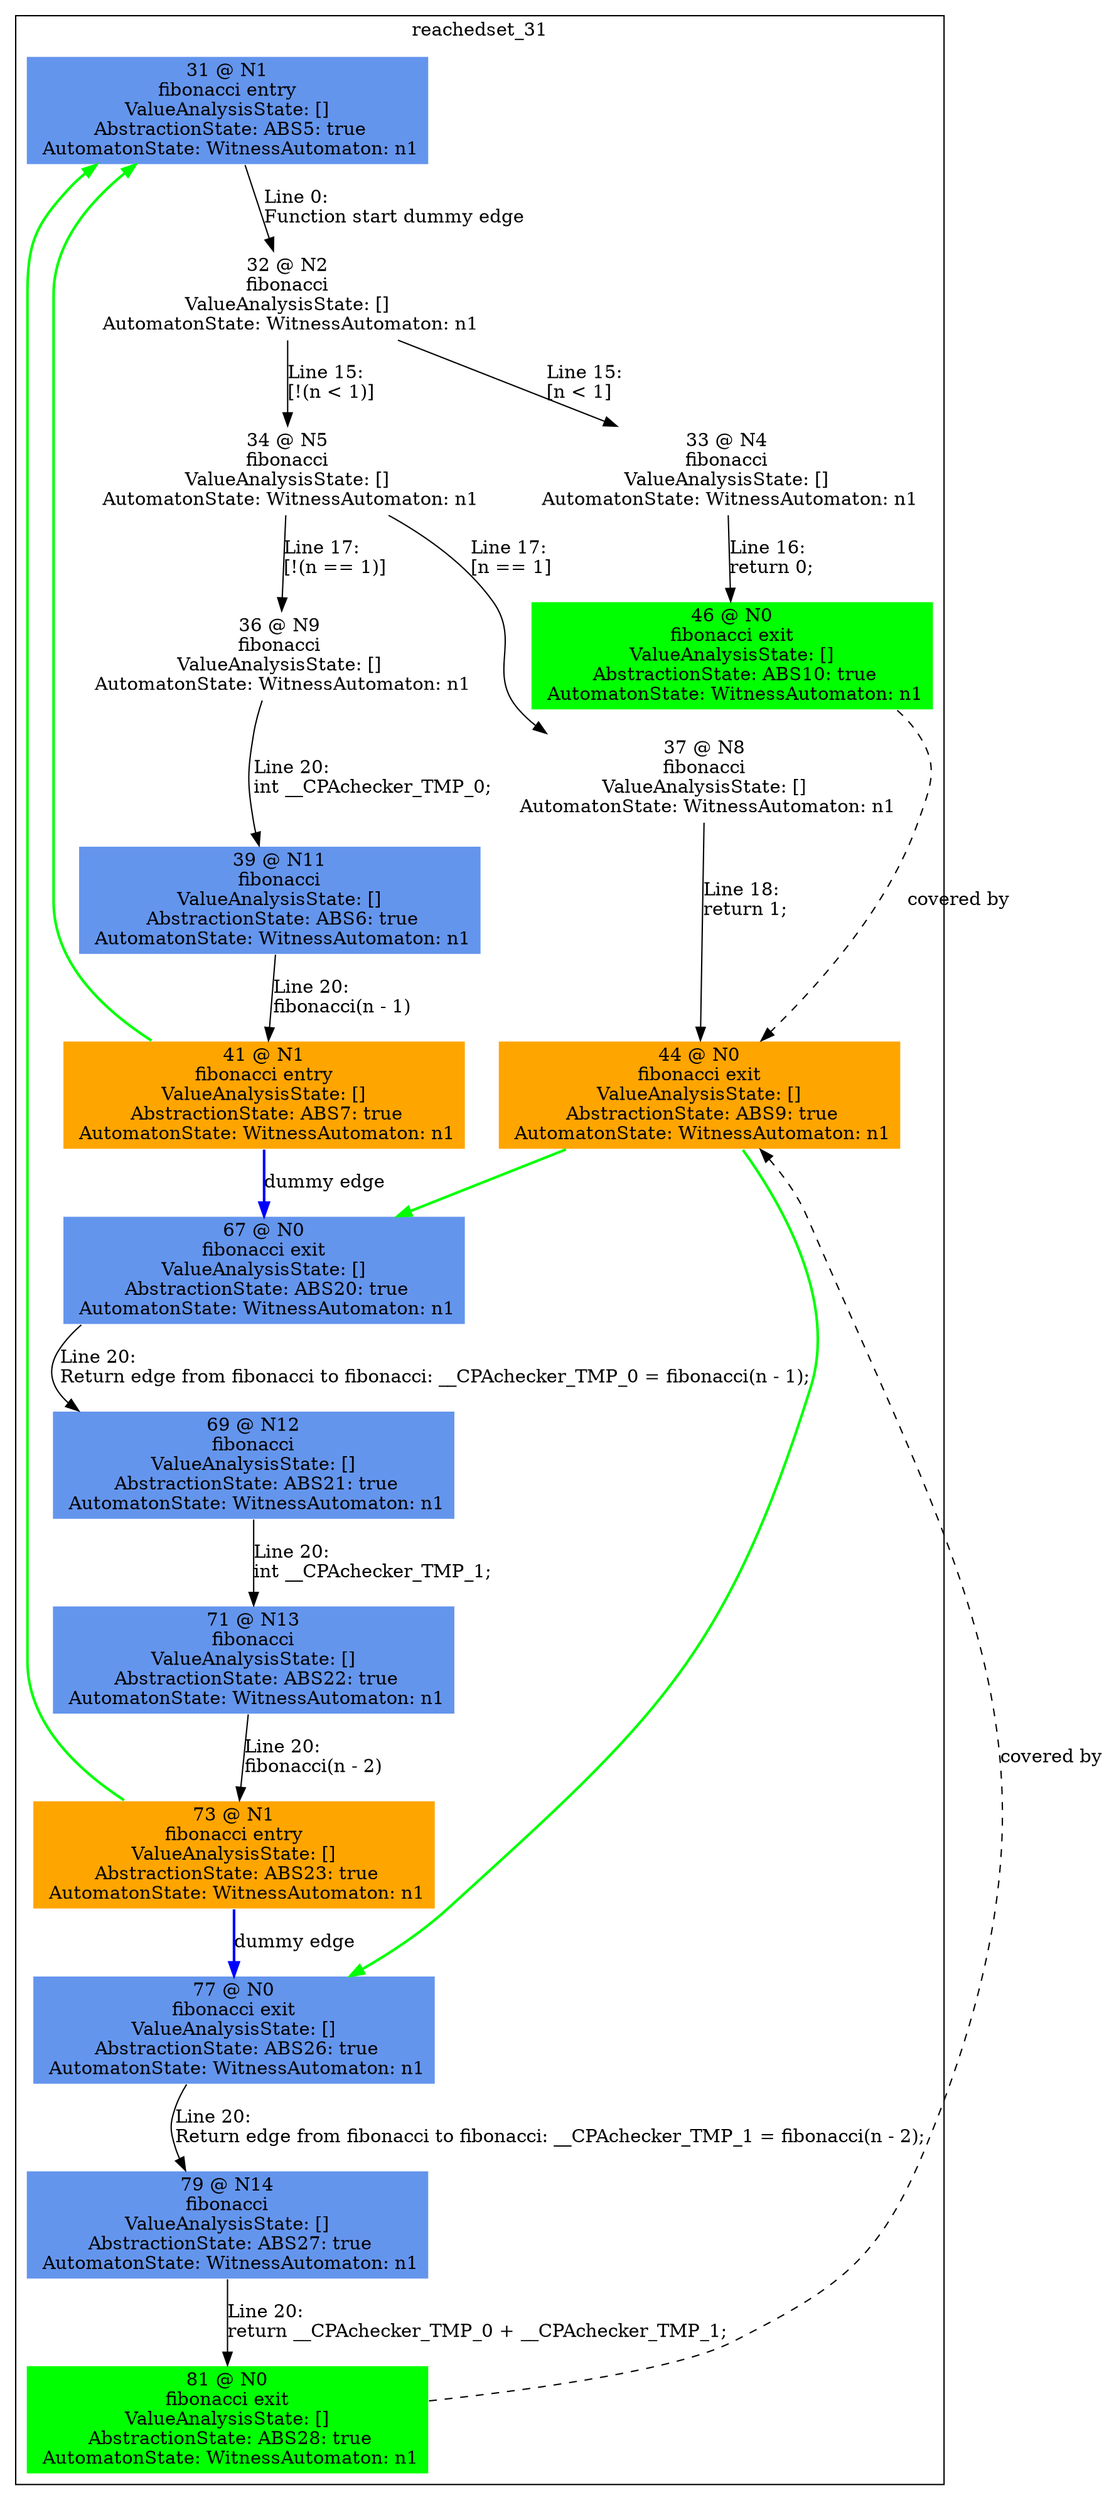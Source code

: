 digraph ARG {
node [style="filled" shape="box" color="white"]
subgraph cluster_31 {
label="reachedset_31"
31 [fillcolor="cornflowerblue" label="31 @ N1\nfibonacci entry\nValueAnalysisState: []\n AbstractionState: ABS5: true\n AutomatonState: WitnessAutomaton: n1\n" id="31"]
32 [label="32 @ N2\nfibonacci\nValueAnalysisState: []\n AutomatonState: WitnessAutomaton: n1\n" id="32"]
34 [label="34 @ N5\nfibonacci\nValueAnalysisState: []\n AutomatonState: WitnessAutomaton: n1\n" id="34"]
37 [label="37 @ N8\nfibonacci\nValueAnalysisState: []\n AutomatonState: WitnessAutomaton: n1\n" id="37"]
44 [fillcolor="orange" label="44 @ N0\nfibonacci exit\nValueAnalysisState: []\n AbstractionState: ABS9: true\n AutomatonState: WitnessAutomaton: n1\n" id="44"]
36 [label="36 @ N9\nfibonacci\nValueAnalysisState: []\n AutomatonState: WitnessAutomaton: n1\n" id="36"]
39 [fillcolor="cornflowerblue" label="39 @ N11\nfibonacci\nValueAnalysisState: []\n AbstractionState: ABS6: true\n AutomatonState: WitnessAutomaton: n1\n" id="39"]
41 [fillcolor="orange" label="41 @ N1\nfibonacci entry\nValueAnalysisState: []\n AbstractionState: ABS7: true\n AutomatonState: WitnessAutomaton: n1\n" id="41"]
67 [fillcolor="cornflowerblue" label="67 @ N0\nfibonacci exit\nValueAnalysisState: []\n AbstractionState: ABS20: true\n AutomatonState: WitnessAutomaton: n1\n" id="67"]
69 [fillcolor="cornflowerblue" label="69 @ N12\nfibonacci\nValueAnalysisState: []\n AbstractionState: ABS21: true\n AutomatonState: WitnessAutomaton: n1\n" id="69"]
71 [fillcolor="cornflowerblue" label="71 @ N13\nfibonacci\nValueAnalysisState: []\n AbstractionState: ABS22: true\n AutomatonState: WitnessAutomaton: n1\n" id="71"]
73 [fillcolor="orange" label="73 @ N1\nfibonacci entry\nValueAnalysisState: []\n AbstractionState: ABS23: true\n AutomatonState: WitnessAutomaton: n1\n" id="73"]
77 [fillcolor="cornflowerblue" label="77 @ N0\nfibonacci exit\nValueAnalysisState: []\n AbstractionState: ABS26: true\n AutomatonState: WitnessAutomaton: n1\n" id="77"]
79 [fillcolor="cornflowerblue" label="79 @ N14\nfibonacci\nValueAnalysisState: []\n AbstractionState: ABS27: true\n AutomatonState: WitnessAutomaton: n1\n" id="79"]
81 [fillcolor="green" label="81 @ N0\nfibonacci exit\nValueAnalysisState: []\n AbstractionState: ABS28: true\n AutomatonState: WitnessAutomaton: n1\n" id="81"]
33 [label="33 @ N4\nfibonacci\nValueAnalysisState: []\n AutomatonState: WitnessAutomaton: n1\n" id="33"]
46 [fillcolor="green" label="46 @ N0\nfibonacci exit\nValueAnalysisState: []\n AbstractionState: ABS10: true\n AutomatonState: WitnessAutomaton: n1\n" id="46"]
31 -> 32 [label="Line 0: \lFunction start dummy edge\l" id="31 -> 32"]
32 -> 33 [label="Line 15: \l[n < 1]\l" id="32 -> 33"]
32 -> 34 [label="Line 15: \l[!(n < 1)]\l" id="32 -> 34"]
34 -> 36 [label="Line 17: \l[!(n == 1)]\l" id="34 -> 36"]
34 -> 37 [label="Line 17: \l[n == 1]\l" id="34 -> 37"]
37 -> 44 [label="Line 18: \lreturn 1;\l" id="37 -> 44"]
46 -> 44 [style="dashed" weight="0" label="covered by"]
81 -> 44 [style="dashed" weight="0" label="covered by"]
36 -> 39 [label="Line 20: \lint __CPAchecker_TMP_0;\l" id="36 -> 39"]
39 -> 41 [label="Line 20: \lfibonacci(n - 1)\l" id="39 -> 41"]
41 -> 67 [style="bold" color="blue" label="dummy edge" id="41 -> 67"]
67 -> 69 [label="Line 20: \lReturn edge from fibonacci to fibonacci: __CPAchecker_TMP_0 = fibonacci(n - 1);\l" id="67 -> 69"]
69 -> 71 [label="Line 20: \lint __CPAchecker_TMP_1;\l" id="69 -> 71"]
71 -> 73 [label="Line 20: \lfibonacci(n - 2)\l" id="71 -> 73"]
73 -> 77 [style="bold" color="blue" label="dummy edge" id="73 -> 77"]
77 -> 79 [label="Line 20: \lReturn edge from fibonacci to fibonacci: __CPAchecker_TMP_1 = fibonacci(n - 2);\l" id="77 -> 79"]
79 -> 81 [label="Line 20: \lreturn __CPAchecker_TMP_0 + __CPAchecker_TMP_1;\l" id="79 -> 81"]
33 -> 46 [label="Line 16: \lreturn 0;\l" id="33 -> 46"]
}
44 -> 67 [color=green style=bold]
44 -> 77 [color=green style=bold]
73 -> 31 [color=green style=bold]
41 -> 31 [color=green style=bold]
}
